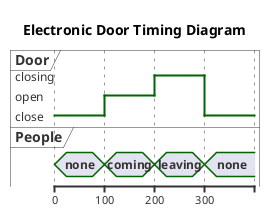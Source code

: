 @startuml Electronic Door
title Electronic Door Timing Diagram
robust "Door" as door
concise "People" as people
@0               
door is close    
people is none   
                 
@100             
door is open     
people is coming 
                 
@200             
door is closing    
people is leaving
              
@300          
door is close    
people is none   
@enduml                                        